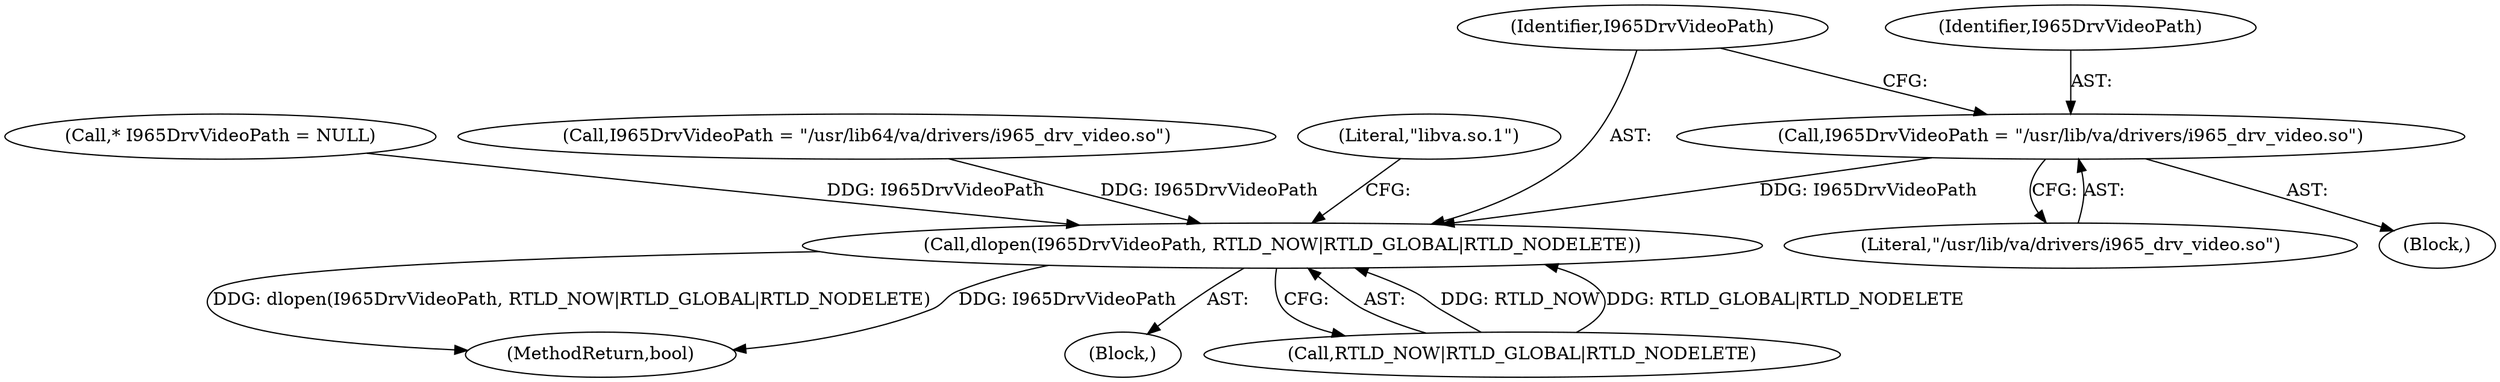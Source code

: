 digraph "0_Chrome_27c68f543e5eba779902447445dfb05ec3f5bf75_9@pointer" {
"1000139" [label="(Call,I965DrvVideoPath = \"/usr/lib/va/drivers/i965_drv_video.so\")"];
"1000142" [label="(Call,dlopen(I965DrvVideoPath, RTLD_NOW|RTLD_GLOBAL|RTLD_NODELETE))"];
"1000126" [label="(Call,* I965DrvVideoPath = NULL)"];
"1000165" [label="(MethodReturn,bool)"];
"1000141" [label="(Literal,\"/usr/lib/va/drivers/i965_drv_video.so\")"];
"1000124" [label="(Block,)"];
"1000139" [label="(Call,I965DrvVideoPath = \"/usr/lib/va/drivers/i965_drv_video.so\")"];
"1000140" [label="(Identifier,I965DrvVideoPath)"];
"1000142" [label="(Call,dlopen(I965DrvVideoPath, RTLD_NOW|RTLD_GLOBAL|RTLD_NODELETE))"];
"1000132" [label="(Call,I965DrvVideoPath = \"/usr/lib64/va/drivers/i965_drv_video.so\")"];
"1000138" [label="(Block,)"];
"1000144" [label="(Call,RTLD_NOW|RTLD_GLOBAL|RTLD_NODELETE)"];
"1000150" [label="(Literal,\"libva.so.1\")"];
"1000143" [label="(Identifier,I965DrvVideoPath)"];
"1000139" -> "1000138"  [label="AST: "];
"1000139" -> "1000141"  [label="CFG: "];
"1000140" -> "1000139"  [label="AST: "];
"1000141" -> "1000139"  [label="AST: "];
"1000143" -> "1000139"  [label="CFG: "];
"1000139" -> "1000142"  [label="DDG: I965DrvVideoPath"];
"1000142" -> "1000124"  [label="AST: "];
"1000142" -> "1000144"  [label="CFG: "];
"1000143" -> "1000142"  [label="AST: "];
"1000144" -> "1000142"  [label="AST: "];
"1000150" -> "1000142"  [label="CFG: "];
"1000142" -> "1000165"  [label="DDG: dlopen(I965DrvVideoPath, RTLD_NOW|RTLD_GLOBAL|RTLD_NODELETE)"];
"1000142" -> "1000165"  [label="DDG: I965DrvVideoPath"];
"1000126" -> "1000142"  [label="DDG: I965DrvVideoPath"];
"1000132" -> "1000142"  [label="DDG: I965DrvVideoPath"];
"1000144" -> "1000142"  [label="DDG: RTLD_NOW"];
"1000144" -> "1000142"  [label="DDG: RTLD_GLOBAL|RTLD_NODELETE"];
}
